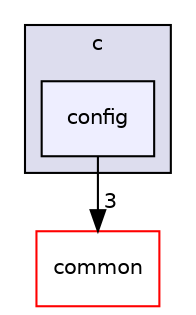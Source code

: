 digraph "include/launchdarkly/client_side/bindings/c/config" {
  compound=true
  node [ fontsize="10", fontname="Helvetica"];
  edge [ labelfontsize="10", labelfontname="Helvetica"];
  subgraph clusterdir_56cf782ad72eb9b0d85f6b561abfcca4 {
    graph [ bgcolor="#ddddee", pencolor="black", label="c" fontname="Helvetica", fontsize="10", URL="dir_56cf782ad72eb9b0d85f6b561abfcca4.html"]
  dir_8b2312f692eb637ec8d07ea0521427a7 [shape=box, label="config", style="filled", fillcolor="#eeeeff", pencolor="black", URL="dir_8b2312f692eb637ec8d07ea0521427a7.html"];
  }
  dir_bdd9a5d540de89e9fe90efdfc6973a4f [shape=box label="common" fillcolor="white" style="filled" color="red" URL="dir_bdd9a5d540de89e9fe90efdfc6973a4f.html"];
  dir_8b2312f692eb637ec8d07ea0521427a7->dir_bdd9a5d540de89e9fe90efdfc6973a4f [headlabel="3", labeldistance=1.5 headhref="dir_000006_000007.html"];
}

